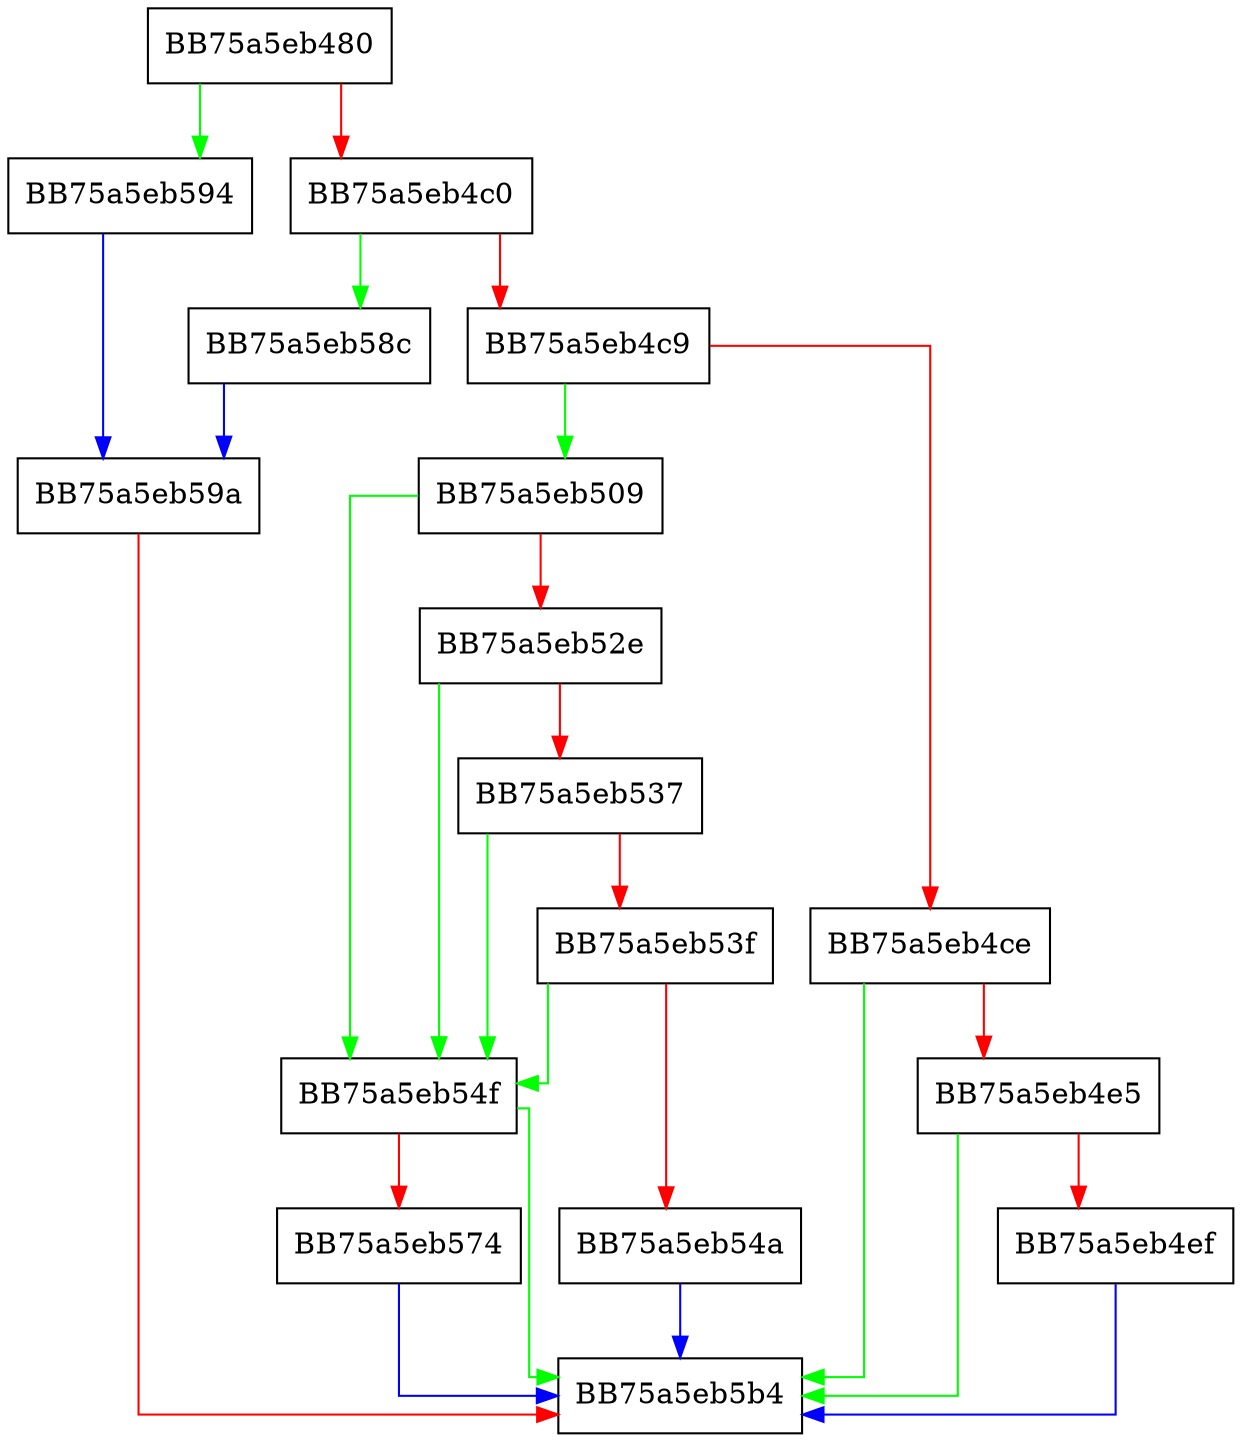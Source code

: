 digraph GetCheckSum {
  node [shape="box"];
  graph [splines=ortho];
  BB75a5eb480 -> BB75a5eb594 [color="green"];
  BB75a5eb480 -> BB75a5eb4c0 [color="red"];
  BB75a5eb4c0 -> BB75a5eb58c [color="green"];
  BB75a5eb4c0 -> BB75a5eb4c9 [color="red"];
  BB75a5eb4c9 -> BB75a5eb509 [color="green"];
  BB75a5eb4c9 -> BB75a5eb4ce [color="red"];
  BB75a5eb4ce -> BB75a5eb5b4 [color="green"];
  BB75a5eb4ce -> BB75a5eb4e5 [color="red"];
  BB75a5eb4e5 -> BB75a5eb5b4 [color="green"];
  BB75a5eb4e5 -> BB75a5eb4ef [color="red"];
  BB75a5eb4ef -> BB75a5eb5b4 [color="blue"];
  BB75a5eb509 -> BB75a5eb54f [color="green"];
  BB75a5eb509 -> BB75a5eb52e [color="red"];
  BB75a5eb52e -> BB75a5eb54f [color="green"];
  BB75a5eb52e -> BB75a5eb537 [color="red"];
  BB75a5eb537 -> BB75a5eb54f [color="green"];
  BB75a5eb537 -> BB75a5eb53f [color="red"];
  BB75a5eb53f -> BB75a5eb54f [color="green"];
  BB75a5eb53f -> BB75a5eb54a [color="red"];
  BB75a5eb54a -> BB75a5eb5b4 [color="blue"];
  BB75a5eb54f -> BB75a5eb5b4 [color="green"];
  BB75a5eb54f -> BB75a5eb574 [color="red"];
  BB75a5eb574 -> BB75a5eb5b4 [color="blue"];
  BB75a5eb58c -> BB75a5eb59a [color="blue"];
  BB75a5eb594 -> BB75a5eb59a [color="blue"];
  BB75a5eb59a -> BB75a5eb5b4 [color="red"];
}